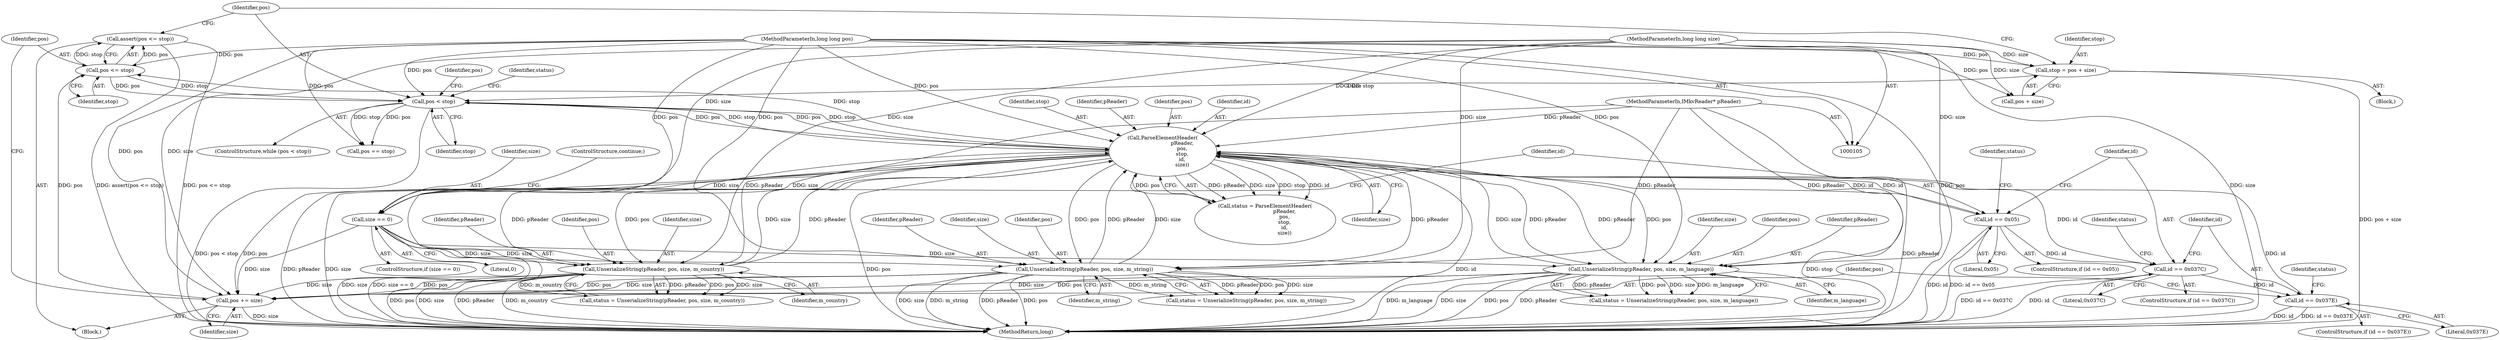 digraph "1_Android_04839626ed859623901ebd3a5fd483982186b59d_165@API" {
"1000196" [label="(Call,assert(pos <= stop))"];
"1000197" [label="(Call,pos <= stop)"];
"1000193" [label="(Call,pos += size)"];
"1000184" [label="(Call,UnserializeString(pReader, pos, size, m_country))"];
"1000126" [label="(Call,ParseElementHeader(\n                        pReader,\n                        pos,\n                        stop,\n                        id,\n                        size))"];
"1000167" [label="(Call,UnserializeString(pReader, pos, size, m_language))"];
"1000106" [label="(MethodParameterIn,IMkvReader* pReader)"];
"1000107" [label="(MethodParameterIn,long long pos)"];
"1000139" [label="(Call,size == 0)"];
"1000108" [label="(MethodParameterIn,long long size)"];
"1000150" [label="(Call,UnserializeString(pReader, pos, size, m_string))"];
"1000117" [label="(Call,pos < stop)"];
"1000111" [label="(Call,stop = pos + size)"];
"1000178" [label="(Call,id == 0x037E)"];
"1000161" [label="(Call,id == 0x037C)"];
"1000144" [label="(Call,id == 0x05)"];
"1000150" [label="(Call,UnserializeString(pReader, pos, size, m_string))"];
"1000120" [label="(Block,)"];
"1000109" [label="(Block,)"];
"1000124" [label="(Call,status = ParseElementHeader(\n                        pReader,\n                        pos,\n                        stop,\n                        id,\n                        size))"];
"1000171" [label="(Identifier,m_language)"];
"1000141" [label="(Literal,0)"];
"1000149" [label="(Identifier,status)"];
"1000151" [label="(Identifier,pReader)"];
"1000126" [label="(Call,ParseElementHeader(\n                        pReader,\n                        pos,\n                        stop,\n                        id,\n                        size))"];
"1000201" [label="(Call,pos == stop)"];
"1000153" [label="(Identifier,size)"];
"1000193" [label="(Call,pos += size)"];
"1000167" [label="(Call,UnserializeString(pReader, pos, size, m_language))"];
"1000202" [label="(Identifier,pos)"];
"1000160" [label="(ControlStructure,if (id == 0x037C))"];
"1000162" [label="(Identifier,id)"];
"1000198" [label="(Identifier,pos)"];
"1000129" [label="(Identifier,stop)"];
"1000146" [label="(Literal,0x05)"];
"1000184" [label="(Call,UnserializeString(pReader, pos, size, m_country))"];
"1000165" [label="(Call,status = UnserializeString(pReader, pos, size, m_language))"];
"1000197" [label="(Call,pos <= stop)"];
"1000127" [label="(Identifier,pReader)"];
"1000152" [label="(Identifier,pos)"];
"1000180" [label="(Literal,0x037E)"];
"1000118" [label="(Identifier,pos)"];
"1000177" [label="(ControlStructure,if (id == 0x037E))"];
"1000195" [label="(Identifier,size)"];
"1000178" [label="(Call,id == 0x037E)"];
"1000119" [label="(Identifier,stop)"];
"1000194" [label="(Identifier,pos)"];
"1000112" [label="(Identifier,stop)"];
"1000139" [label="(Call,size == 0)"];
"1000182" [label="(Call,status = UnserializeString(pReader, pos, size, m_country))"];
"1000125" [label="(Identifier,status)"];
"1000107" [label="(MethodParameterIn,long long pos)"];
"1000161" [label="(Call,id == 0x037C)"];
"1000186" [label="(Identifier,pos)"];
"1000170" [label="(Identifier,size)"];
"1000163" [label="(Literal,0x037C)"];
"1000143" [label="(ControlStructure,if (id == 0x05))"];
"1000131" [label="(Identifier,size)"];
"1000166" [label="(Identifier,status)"];
"1000188" [label="(Identifier,m_country)"];
"1000187" [label="(Identifier,size)"];
"1000148" [label="(Call,status = UnserializeString(pReader, pos, size, m_string))"];
"1000106" [label="(MethodParameterIn,IMkvReader* pReader)"];
"1000128" [label="(Identifier,pos)"];
"1000116" [label="(ControlStructure,while (pos < stop))"];
"1000183" [label="(Identifier,status)"];
"1000199" [label="(Identifier,stop)"];
"1000138" [label="(ControlStructure,if (size == 0))"];
"1000179" [label="(Identifier,id)"];
"1000111" [label="(Call,stop = pos + size)"];
"1000113" [label="(Call,pos + size)"];
"1000206" [label="(MethodReturn,long)"];
"1000169" [label="(Identifier,pos)"];
"1000108" [label="(MethodParameterIn,long long size)"];
"1000140" [label="(Identifier,size)"];
"1000145" [label="(Identifier,id)"];
"1000142" [label="(ControlStructure,continue;)"];
"1000154" [label="(Identifier,m_string)"];
"1000117" [label="(Call,pos < stop)"];
"1000196" [label="(Call,assert(pos <= stop))"];
"1000168" [label="(Identifier,pReader)"];
"1000185" [label="(Identifier,pReader)"];
"1000144" [label="(Call,id == 0x05)"];
"1000130" [label="(Identifier,id)"];
"1000196" -> "1000120"  [label="AST: "];
"1000196" -> "1000197"  [label="CFG: "];
"1000197" -> "1000196"  [label="AST: "];
"1000118" -> "1000196"  [label="CFG: "];
"1000196" -> "1000206"  [label="DDG: pos <= stop"];
"1000196" -> "1000206"  [label="DDG: assert(pos <= stop)"];
"1000197" -> "1000196"  [label="DDG: pos"];
"1000197" -> "1000196"  [label="DDG: stop"];
"1000197" -> "1000199"  [label="CFG: "];
"1000198" -> "1000197"  [label="AST: "];
"1000199" -> "1000197"  [label="AST: "];
"1000197" -> "1000117"  [label="DDG: pos"];
"1000197" -> "1000117"  [label="DDG: stop"];
"1000193" -> "1000197"  [label="DDG: pos"];
"1000107" -> "1000197"  [label="DDG: pos"];
"1000126" -> "1000197"  [label="DDG: stop"];
"1000193" -> "1000120"  [label="AST: "];
"1000193" -> "1000195"  [label="CFG: "];
"1000194" -> "1000193"  [label="AST: "];
"1000195" -> "1000193"  [label="AST: "];
"1000198" -> "1000193"  [label="CFG: "];
"1000193" -> "1000206"  [label="DDG: size"];
"1000184" -> "1000193"  [label="DDG: size"];
"1000184" -> "1000193"  [label="DDG: pos"];
"1000139" -> "1000193"  [label="DDG: size"];
"1000150" -> "1000193"  [label="DDG: size"];
"1000150" -> "1000193"  [label="DDG: pos"];
"1000167" -> "1000193"  [label="DDG: size"];
"1000167" -> "1000193"  [label="DDG: pos"];
"1000108" -> "1000193"  [label="DDG: size"];
"1000126" -> "1000193"  [label="DDG: pos"];
"1000107" -> "1000193"  [label="DDG: pos"];
"1000184" -> "1000182"  [label="AST: "];
"1000184" -> "1000188"  [label="CFG: "];
"1000185" -> "1000184"  [label="AST: "];
"1000186" -> "1000184"  [label="AST: "];
"1000187" -> "1000184"  [label="AST: "];
"1000188" -> "1000184"  [label="AST: "];
"1000182" -> "1000184"  [label="CFG: "];
"1000184" -> "1000206"  [label="DDG: size"];
"1000184" -> "1000206"  [label="DDG: pReader"];
"1000184" -> "1000206"  [label="DDG: m_country"];
"1000184" -> "1000206"  [label="DDG: pos"];
"1000184" -> "1000126"  [label="DDG: pReader"];
"1000184" -> "1000126"  [label="DDG: size"];
"1000184" -> "1000182"  [label="DDG: pReader"];
"1000184" -> "1000182"  [label="DDG: pos"];
"1000184" -> "1000182"  [label="DDG: size"];
"1000184" -> "1000182"  [label="DDG: m_country"];
"1000126" -> "1000184"  [label="DDG: pReader"];
"1000126" -> "1000184"  [label="DDG: pos"];
"1000106" -> "1000184"  [label="DDG: pReader"];
"1000107" -> "1000184"  [label="DDG: pos"];
"1000139" -> "1000184"  [label="DDG: size"];
"1000108" -> "1000184"  [label="DDG: size"];
"1000126" -> "1000124"  [label="AST: "];
"1000126" -> "1000131"  [label="CFG: "];
"1000127" -> "1000126"  [label="AST: "];
"1000128" -> "1000126"  [label="AST: "];
"1000129" -> "1000126"  [label="AST: "];
"1000130" -> "1000126"  [label="AST: "];
"1000131" -> "1000126"  [label="AST: "];
"1000124" -> "1000126"  [label="CFG: "];
"1000126" -> "1000206"  [label="DDG: pos"];
"1000126" -> "1000206"  [label="DDG: id"];
"1000126" -> "1000206"  [label="DDG: stop"];
"1000126" -> "1000206"  [label="DDG: pReader"];
"1000126" -> "1000206"  [label="DDG: size"];
"1000126" -> "1000117"  [label="DDG: pos"];
"1000126" -> "1000117"  [label="DDG: stop"];
"1000126" -> "1000124"  [label="DDG: pReader"];
"1000126" -> "1000124"  [label="DDG: size"];
"1000126" -> "1000124"  [label="DDG: stop"];
"1000126" -> "1000124"  [label="DDG: id"];
"1000126" -> "1000124"  [label="DDG: pos"];
"1000167" -> "1000126"  [label="DDG: pReader"];
"1000167" -> "1000126"  [label="DDG: size"];
"1000150" -> "1000126"  [label="DDG: pReader"];
"1000150" -> "1000126"  [label="DDG: size"];
"1000106" -> "1000126"  [label="DDG: pReader"];
"1000117" -> "1000126"  [label="DDG: pos"];
"1000117" -> "1000126"  [label="DDG: stop"];
"1000107" -> "1000126"  [label="DDG: pos"];
"1000178" -> "1000126"  [label="DDG: id"];
"1000144" -> "1000126"  [label="DDG: id"];
"1000161" -> "1000126"  [label="DDG: id"];
"1000139" -> "1000126"  [label="DDG: size"];
"1000108" -> "1000126"  [label="DDG: size"];
"1000126" -> "1000139"  [label="DDG: size"];
"1000126" -> "1000144"  [label="DDG: id"];
"1000126" -> "1000150"  [label="DDG: pReader"];
"1000126" -> "1000150"  [label="DDG: pos"];
"1000126" -> "1000167"  [label="DDG: pReader"];
"1000126" -> "1000167"  [label="DDG: pos"];
"1000167" -> "1000165"  [label="AST: "];
"1000167" -> "1000171"  [label="CFG: "];
"1000168" -> "1000167"  [label="AST: "];
"1000169" -> "1000167"  [label="AST: "];
"1000170" -> "1000167"  [label="AST: "];
"1000171" -> "1000167"  [label="AST: "];
"1000165" -> "1000167"  [label="CFG: "];
"1000167" -> "1000206"  [label="DDG: pos"];
"1000167" -> "1000206"  [label="DDG: pReader"];
"1000167" -> "1000206"  [label="DDG: m_language"];
"1000167" -> "1000206"  [label="DDG: size"];
"1000167" -> "1000165"  [label="DDG: pReader"];
"1000167" -> "1000165"  [label="DDG: pos"];
"1000167" -> "1000165"  [label="DDG: size"];
"1000167" -> "1000165"  [label="DDG: m_language"];
"1000106" -> "1000167"  [label="DDG: pReader"];
"1000107" -> "1000167"  [label="DDG: pos"];
"1000139" -> "1000167"  [label="DDG: size"];
"1000108" -> "1000167"  [label="DDG: size"];
"1000106" -> "1000105"  [label="AST: "];
"1000106" -> "1000206"  [label="DDG: pReader"];
"1000106" -> "1000150"  [label="DDG: pReader"];
"1000107" -> "1000105"  [label="AST: "];
"1000107" -> "1000206"  [label="DDG: pos"];
"1000107" -> "1000111"  [label="DDG: pos"];
"1000107" -> "1000113"  [label="DDG: pos"];
"1000107" -> "1000117"  [label="DDG: pos"];
"1000107" -> "1000150"  [label="DDG: pos"];
"1000107" -> "1000201"  [label="DDG: pos"];
"1000139" -> "1000138"  [label="AST: "];
"1000139" -> "1000141"  [label="CFG: "];
"1000140" -> "1000139"  [label="AST: "];
"1000141" -> "1000139"  [label="AST: "];
"1000142" -> "1000139"  [label="CFG: "];
"1000145" -> "1000139"  [label="CFG: "];
"1000139" -> "1000206"  [label="DDG: size == 0"];
"1000139" -> "1000206"  [label="DDG: size"];
"1000108" -> "1000139"  [label="DDG: size"];
"1000139" -> "1000150"  [label="DDG: size"];
"1000108" -> "1000105"  [label="AST: "];
"1000108" -> "1000206"  [label="DDG: size"];
"1000108" -> "1000111"  [label="DDG: size"];
"1000108" -> "1000113"  [label="DDG: size"];
"1000108" -> "1000150"  [label="DDG: size"];
"1000150" -> "1000148"  [label="AST: "];
"1000150" -> "1000154"  [label="CFG: "];
"1000151" -> "1000150"  [label="AST: "];
"1000152" -> "1000150"  [label="AST: "];
"1000153" -> "1000150"  [label="AST: "];
"1000154" -> "1000150"  [label="AST: "];
"1000148" -> "1000150"  [label="CFG: "];
"1000150" -> "1000206"  [label="DDG: m_string"];
"1000150" -> "1000206"  [label="DDG: pReader"];
"1000150" -> "1000206"  [label="DDG: pos"];
"1000150" -> "1000206"  [label="DDG: size"];
"1000150" -> "1000148"  [label="DDG: pReader"];
"1000150" -> "1000148"  [label="DDG: pos"];
"1000150" -> "1000148"  [label="DDG: size"];
"1000150" -> "1000148"  [label="DDG: m_string"];
"1000117" -> "1000116"  [label="AST: "];
"1000117" -> "1000119"  [label="CFG: "];
"1000118" -> "1000117"  [label="AST: "];
"1000119" -> "1000117"  [label="AST: "];
"1000125" -> "1000117"  [label="CFG: "];
"1000202" -> "1000117"  [label="CFG: "];
"1000117" -> "1000206"  [label="DDG: pos < stop"];
"1000111" -> "1000117"  [label="DDG: stop"];
"1000117" -> "1000201"  [label="DDG: pos"];
"1000117" -> "1000201"  [label="DDG: stop"];
"1000111" -> "1000109"  [label="AST: "];
"1000111" -> "1000113"  [label="CFG: "];
"1000112" -> "1000111"  [label="AST: "];
"1000113" -> "1000111"  [label="AST: "];
"1000118" -> "1000111"  [label="CFG: "];
"1000111" -> "1000206"  [label="DDG: pos + size"];
"1000178" -> "1000177"  [label="AST: "];
"1000178" -> "1000180"  [label="CFG: "];
"1000179" -> "1000178"  [label="AST: "];
"1000180" -> "1000178"  [label="AST: "];
"1000183" -> "1000178"  [label="CFG: "];
"1000194" -> "1000178"  [label="CFG: "];
"1000178" -> "1000206"  [label="DDG: id"];
"1000178" -> "1000206"  [label="DDG: id == 0x037E"];
"1000161" -> "1000178"  [label="DDG: id"];
"1000161" -> "1000160"  [label="AST: "];
"1000161" -> "1000163"  [label="CFG: "];
"1000162" -> "1000161"  [label="AST: "];
"1000163" -> "1000161"  [label="AST: "];
"1000166" -> "1000161"  [label="CFG: "];
"1000179" -> "1000161"  [label="CFG: "];
"1000161" -> "1000206"  [label="DDG: id"];
"1000161" -> "1000206"  [label="DDG: id == 0x037C"];
"1000144" -> "1000161"  [label="DDG: id"];
"1000144" -> "1000143"  [label="AST: "];
"1000144" -> "1000146"  [label="CFG: "];
"1000145" -> "1000144"  [label="AST: "];
"1000146" -> "1000144"  [label="AST: "];
"1000149" -> "1000144"  [label="CFG: "];
"1000162" -> "1000144"  [label="CFG: "];
"1000144" -> "1000206"  [label="DDG: id == 0x05"];
"1000144" -> "1000206"  [label="DDG: id"];
}
